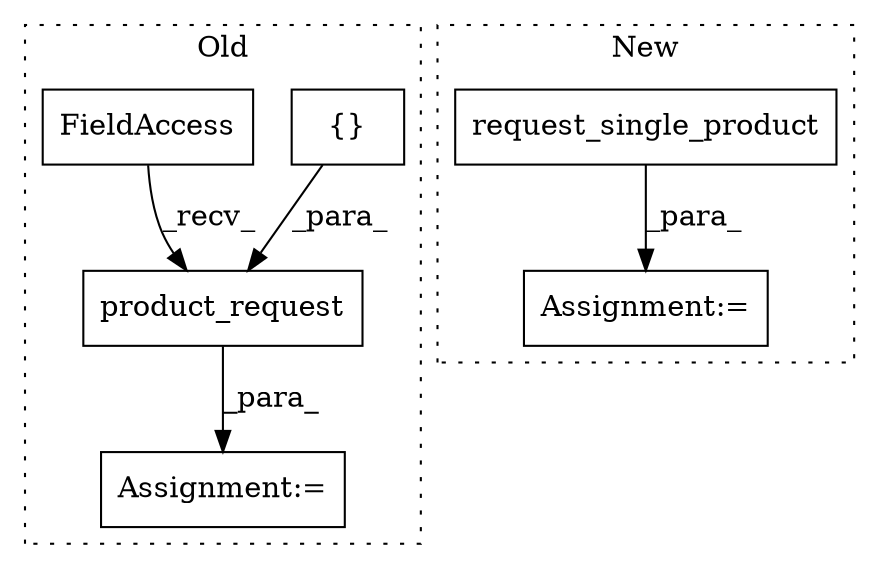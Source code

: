 digraph G {
subgraph cluster0 {
1 [label="product_request" a="32" s="4072,4125" l="16,1" shape="box"];
3 [label="{}" a="4" s="4104,4124" l="1,1" shape="box"];
4 [label="FieldAccess" a="22" s="4057" l="14" shape="box"];
5 [label="Assignment:=" a="7" s="4055" l="2" shape="box"];
label = "Old";
style="dotted";
}
subgraph cluster1 {
2 [label="request_single_product" a="32" s="4557,4604" l="23,1" shape="box"];
6 [label="Assignment:=" a="7" s="4551" l="1" shape="box"];
label = "New";
style="dotted";
}
1 -> 5 [label="_para_"];
2 -> 6 [label="_para_"];
3 -> 1 [label="_para_"];
4 -> 1 [label="_recv_"];
}